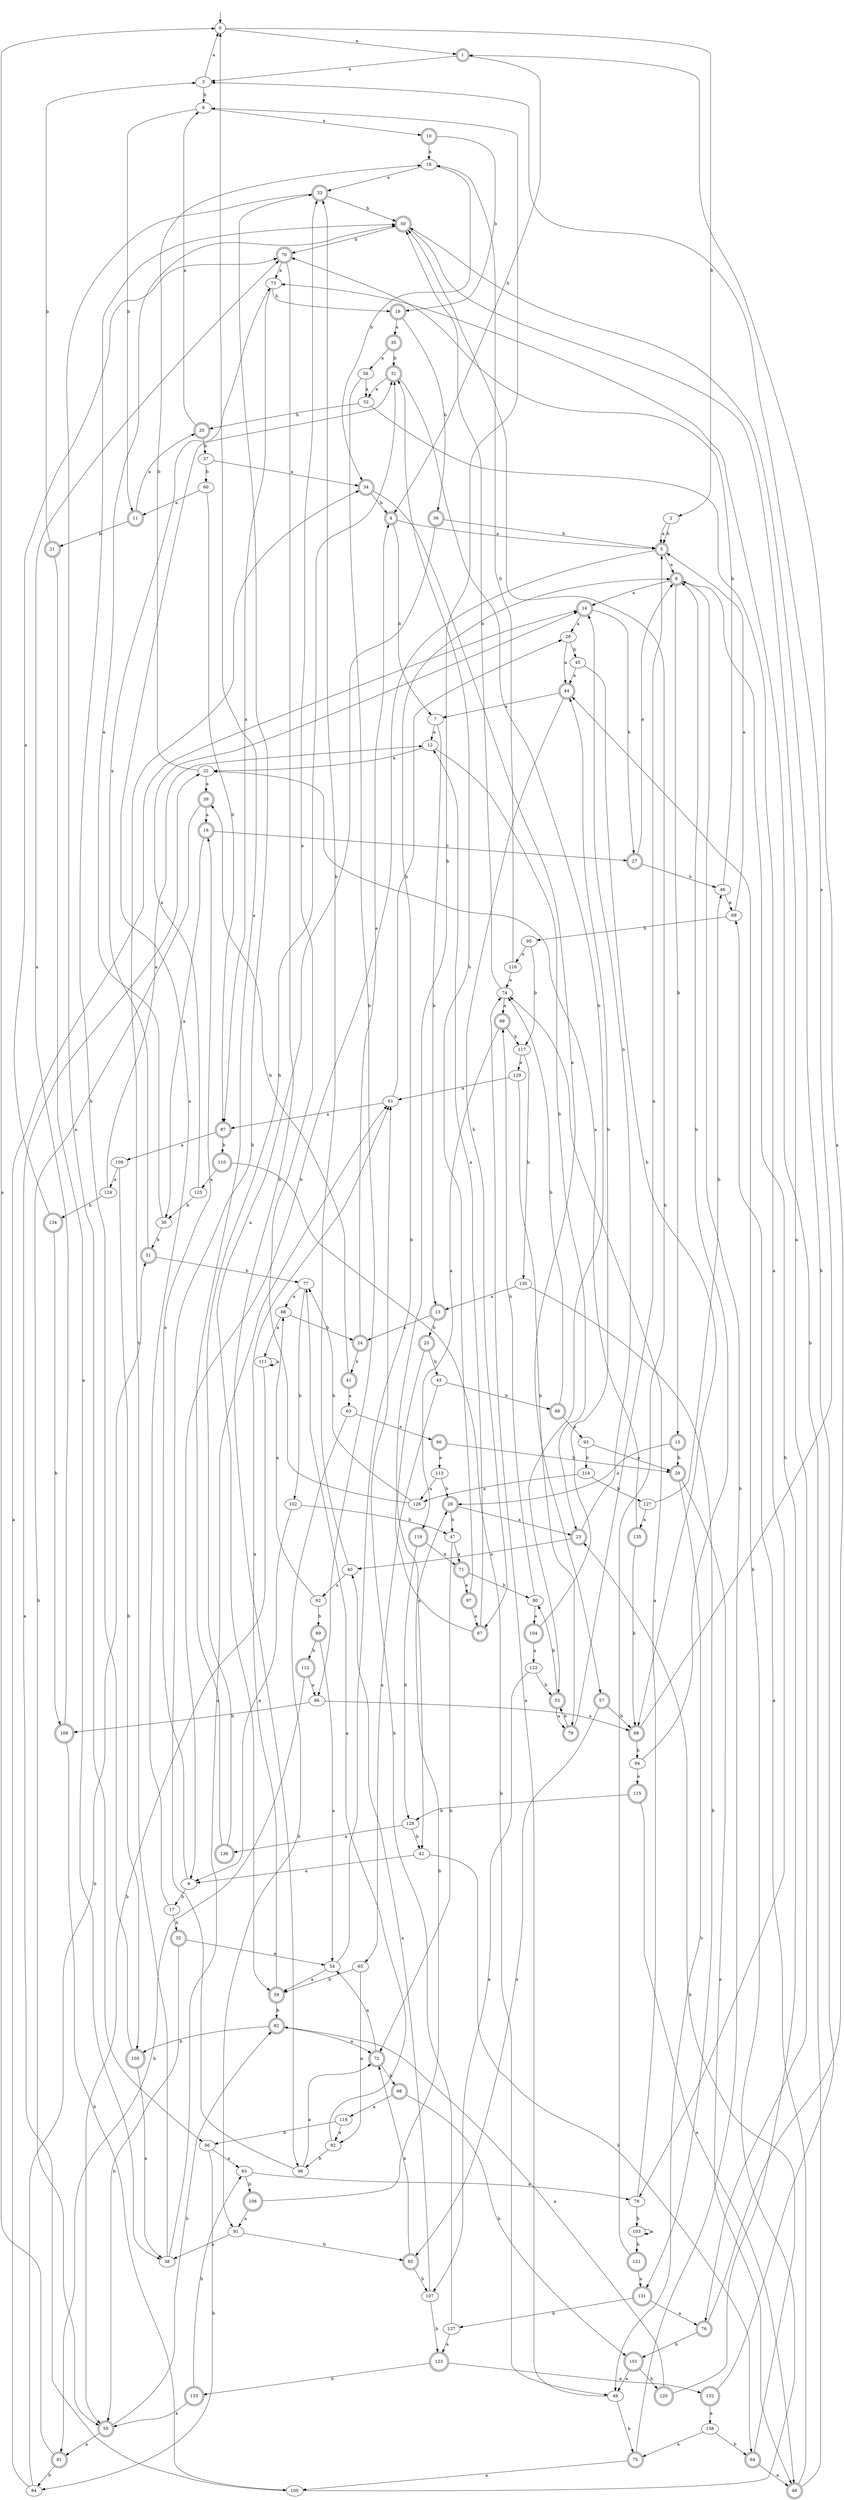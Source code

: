 digraph RandomDFA {
  __start0 [label="", shape=none];
  __start0 -> 0 [label=""];
  0 [shape=circle]
  0 -> 1 [label="a"]
  0 -> 2 [label="b"]
  1 [shape=doublecircle]
  1 -> 3 [label="a"]
  1 -> 4 [label="b"]
  2
  2 -> 5 [label="a"]
  2 -> 5 [label="b"]
  3
  3 -> 0 [label="a"]
  3 -> 6 [label="b"]
  4 [shape=doublecircle]
  4 -> 5 [label="a"]
  4 -> 7 [label="b"]
  5 [shape=doublecircle]
  5 -> 8 [label="a"]
  5 -> 9 [label="b"]
  6
  6 -> 10 [label="a"]
  6 -> 11 [label="b"]
  7
  7 -> 12 [label="a"]
  7 -> 13 [label="b"]
  8 [shape=doublecircle]
  8 -> 14 [label="a"]
  8 -> 15 [label="b"]
  9
  9 -> 16 [label="a"]
  9 -> 17 [label="b"]
  10 [shape=doublecircle]
  10 -> 18 [label="a"]
  10 -> 19 [label="b"]
  11 [shape=doublecircle]
  11 -> 20 [label="a"]
  11 -> 21 [label="b"]
  12
  12 -> 22 [label="a"]
  12 -> 23 [label="b"]
  13 [shape=doublecircle]
  13 -> 24 [label="a"]
  13 -> 25 [label="b"]
  14 [shape=doublecircle]
  14 -> 26 [label="a"]
  14 -> 27 [label="b"]
  15 [shape=doublecircle]
  15 -> 28 [label="a"]
  15 -> 29 [label="b"]
  16 [shape=doublecircle]
  16 -> 30 [label="a"]
  16 -> 27 [label="b"]
  17
  17 -> 31 [label="a"]
  17 -> 32 [label="b"]
  18
  18 -> 33 [label="a"]
  18 -> 34 [label="b"]
  19 [shape=doublecircle]
  19 -> 35 [label="a"]
  19 -> 36 [label="b"]
  20 [shape=doublecircle]
  20 -> 6 [label="a"]
  20 -> 37 [label="b"]
  21 [shape=doublecircle]
  21 -> 38 [label="a"]
  21 -> 3 [label="b"]
  22
  22 -> 39 [label="a"]
  22 -> 18 [label="b"]
  23 [shape=doublecircle]
  23 -> 40 [label="a"]
  23 -> 14 [label="b"]
  24 [shape=doublecircle]
  24 -> 4 [label="a"]
  24 -> 41 [label="b"]
  25 [shape=doublecircle]
  25 -> 42 [label="a"]
  25 -> 43 [label="b"]
  26
  26 -> 44 [label="a"]
  26 -> 45 [label="b"]
  27 [shape=doublecircle]
  27 -> 8 [label="a"]
  27 -> 46 [label="b"]
  28 [shape=doublecircle]
  28 -> 23 [label="a"]
  28 -> 47 [label="b"]
  29 [shape=doublecircle]
  29 -> 48 [label="a"]
  29 -> 49 [label="b"]
  30
  30 -> 50 [label="a"]
  30 -> 51 [label="b"]
  31 [shape=doublecircle]
  31 -> 52 [label="a"]
  31 -> 53 [label="b"]
  32 [shape=doublecircle]
  32 -> 54 [label="a"]
  32 -> 55 [label="b"]
  33 [shape=doublecircle]
  33 -> 56 [label="a"]
  33 -> 50 [label="b"]
  34 [shape=doublecircle]
  34 -> 57 [label="a"]
  34 -> 4 [label="b"]
  35 [shape=doublecircle]
  35 -> 58 [label="a"]
  35 -> 31 [label="b"]
  36 [shape=doublecircle]
  36 -> 59 [label="a"]
  36 -> 5 [label="b"]
  37
  37 -> 34 [label="a"]
  37 -> 60 [label="b"]
  38
  38 -> 61 [label="a"]
  38 -> 34 [label="b"]
  39 [shape=doublecircle]
  39 -> 16 [label="a"]
  39 -> 55 [label="b"]
  40
  40 -> 62 [label="a"]
  40 -> 33 [label="b"]
  41 [shape=doublecircle]
  41 -> 63 [label="a"]
  41 -> 39 [label="b"]
  42
  42 -> 9 [label="a"]
  42 -> 64 [label="b"]
  43
  43 -> 65 [label="a"]
  43 -> 66 [label="b"]
  44 [shape=doublecircle]
  44 -> 7 [label="a"]
  44 -> 67 [label="b"]
  45
  45 -> 44 [label="a"]
  45 -> 68 [label="b"]
  46
  46 -> 69 [label="a"]
  46 -> 70 [label="b"]
  47
  47 -> 71 [label="a"]
  47 -> 72 [label="b"]
  48 [shape=doublecircle]
  48 -> 69 [label="a"]
  48 -> 73 [label="b"]
  49
  49 -> 74 [label="a"]
  49 -> 75 [label="b"]
  50 [shape=doublecircle]
  50 -> 76 [label="a"]
  50 -> 70 [label="b"]
  51 [shape=doublecircle]
  51 -> 73 [label="a"]
  51 -> 77 [label="b"]
  52
  52 -> 78 [label="a"]
  52 -> 20 [label="b"]
  53 [shape=doublecircle]
  53 -> 79 [label="a"]
  53 -> 80 [label="b"]
  54
  54 -> 59 [label="a"]
  54 -> 8 [label="b"]
  55 [shape=doublecircle]
  55 -> 81 [label="a"]
  55 -> 82 [label="b"]
  56
  56 -> 83 [label="a"]
  56 -> 84 [label="b"]
  57 [shape=doublecircle]
  57 -> 85 [label="a"]
  57 -> 68 [label="b"]
  58
  58 -> 52 [label="a"]
  58 -> 86 [label="b"]
  59 [shape=doublecircle]
  59 -> 61 [label="a"]
  59 -> 82 [label="b"]
  60
  60 -> 11 [label="a"]
  60 -> 87 [label="b"]
  61
  61 -> 87 [label="a"]
  61 -> 26 [label="b"]
  62
  62 -> 88 [label="a"]
  62 -> 89 [label="b"]
  63
  63 -> 90 [label="a"]
  63 -> 91 [label="b"]
  64 [shape=doublecircle]
  64 -> 48 [label="a"]
  64 -> 23 [label="b"]
  65
  65 -> 92 [label="a"]
  65 -> 59 [label="b"]
  66 [shape=doublecircle]
  66 -> 93 [label="a"]
  66 -> 74 [label="b"]
  67 [shape=doublecircle]
  67 -> 12 [label="a"]
  67 -> 6 [label="b"]
  68 [shape=doublecircle]
  68 -> 3 [label="a"]
  68 -> 94 [label="b"]
  69
  69 -> 5 [label="a"]
  69 -> 95 [label="b"]
  70 [shape=doublecircle]
  70 -> 73 [label="a"]
  70 -> 96 [label="b"]
  71 [shape=doublecircle]
  71 -> 97 [label="a"]
  71 -> 80 [label="b"]
  72 [shape=doublecircle]
  72 -> 54 [label="a"]
  72 -> 98 [label="b"]
  73
  73 -> 87 [label="a"]
  73 -> 19 [label="b"]
  74
  74 -> 99 [label="a"]
  74 -> 50 [label="b"]
  75 [shape=doublecircle]
  75 -> 100 [label="a"]
  75 -> 8 [label="b"]
  76 [shape=doublecircle]
  76 -> 1 [label="a"]
  76 -> 101 [label="b"]
  77
  77 -> 88 [label="a"]
  77 -> 102 [label="b"]
  78
  78 -> 74 [label="a"]
  78 -> 103 [label="b"]
  79 [shape=doublecircle]
  79 -> 5 [label="a"]
  79 -> 53 [label="b"]
  80
  80 -> 104 [label="a"]
  80 -> 99 [label="b"]
  81 [shape=doublecircle]
  81 -> 0 [label="a"]
  81 -> 84 [label="b"]
  82 [shape=doublecircle]
  82 -> 72 [label="a"]
  82 -> 105 [label="b"]
  83
  83 -> 78 [label="a"]
  83 -> 106 [label="b"]
  84
  84 -> 14 [label="a"]
  84 -> 51 [label="b"]
  85 [shape=doublecircle]
  85 -> 72 [label="a"]
  85 -> 107 [label="b"]
  86
  86 -> 68 [label="a"]
  86 -> 108 [label="b"]
  87 [shape=doublecircle]
  87 -> 109 [label="a"]
  87 -> 110 [label="b"]
  88
  88 -> 111 [label="a"]
  88 -> 24 [label="b"]
  89 [shape=doublecircle]
  89 -> 54 [label="a"]
  89 -> 112 [label="b"]
  90 [shape=doublecircle]
  90 -> 113 [label="a"]
  90 -> 29 [label="b"]
  91
  91 -> 38 [label="a"]
  91 -> 85 [label="b"]
  92
  92 -> 77 [label="a"]
  92 -> 96 [label="b"]
  93
  93 -> 29 [label="a"]
  93 -> 114 [label="b"]
  94
  94 -> 115 [label="a"]
  94 -> 8 [label="b"]
  95
  95 -> 116 [label="a"]
  95 -> 117 [label="b"]
  96
  96 -> 72 [label="a"]
  96 -> 33 [label="b"]
  97 [shape=doublecircle]
  97 -> 67 [label="a"]
  97 -> 31 [label="b"]
  98 [shape=doublecircle]
  98 -> 118 [label="a"]
  98 -> 101 [label="b"]
  99 [shape=doublecircle]
  99 -> 119 [label="a"]
  99 -> 117 [label="b"]
  100
  100 -> 22 [label="a"]
  100 -> 44 [label="b"]
  101 [shape=doublecircle]
  101 -> 49 [label="a"]
  101 -> 120 [label="b"]
  102
  102 -> 9 [label="a"]
  102 -> 47 [label="b"]
  103
  103 -> 103 [label="a"]
  103 -> 121 [label="b"]
  104 [shape=doublecircle]
  104 -> 122 [label="a"]
  104 -> 44 [label="b"]
  105 [shape=doublecircle]
  105 -> 38 [label="a"]
  105 -> 50 [label="b"]
  106 [shape=doublecircle]
  106 -> 91 [label="a"]
  106 -> 28 [label="b"]
  107
  107 -> 40 [label="a"]
  107 -> 123 [label="b"]
  108 [shape=doublecircle]
  108 -> 70 [label="a"]
  108 -> 100 [label="b"]
  109
  109 -> 124 [label="a"]
  109 -> 105 [label="b"]
  110 [shape=doublecircle]
  110 -> 125 [label="a"]
  110 -> 49 [label="b"]
  111
  111 -> 111 [label="a"]
  111 -> 55 [label="b"]
  112 [shape=doublecircle]
  112 -> 86 [label="a"]
  112 -> 81 [label="b"]
  113
  113 -> 126 [label="a"]
  113 -> 28 [label="b"]
  114
  114 -> 126 [label="a"]
  114 -> 127 [label="b"]
  115 [shape=doublecircle]
  115 -> 48 [label="a"]
  115 -> 128 [label="b"]
  116
  116 -> 74 [label="a"]
  116 -> 18 [label="b"]
  117
  117 -> 129 [label="a"]
  117 -> 130 [label="b"]
  118
  118 -> 92 [label="a"]
  118 -> 56 [label="b"]
  119 [shape=doublecircle]
  119 -> 71 [label="a"]
  119 -> 128 [label="b"]
  120 [shape=doublecircle]
  120 -> 82 [label="a"]
  120 -> 8 [label="b"]
  121 [shape=doublecircle]
  121 -> 131 [label="a"]
  121 -> 50 [label="b"]
  122
  122 -> 107 [label="a"]
  122 -> 53 [label="b"]
  123 [shape=doublecircle]
  123 -> 132 [label="a"]
  123 -> 133 [label="b"]
  124
  124 -> 12 [label="a"]
  124 -> 134 [label="b"]
  125
  125 -> 14 [label="a"]
  125 -> 30 [label="b"]
  126
  126 -> 33 [label="a"]
  126 -> 77 [label="b"]
  127
  127 -> 135 [label="a"]
  127 -> 46 [label="b"]
  128
  128 -> 136 [label="a"]
  128 -> 42 [label="b"]
  129
  129 -> 61 [label="a"]
  129 -> 79 [label="b"]
  130
  130 -> 13 [label="a"]
  130 -> 131 [label="b"]
  131 [shape=doublecircle]
  131 -> 76 [label="a"]
  131 -> 137 [label="b"]
  132 [shape=doublecircle]
  132 -> 138 [label="a"]
  132 -> 50 [label="b"]
  133 [shape=doublecircle]
  133 -> 55 [label="a"]
  133 -> 83 [label="b"]
  134 [shape=doublecircle]
  134 -> 70 [label="a"]
  134 -> 108 [label="b"]
  135 [shape=doublecircle]
  135 -> 22 [label="a"]
  135 -> 68 [label="b"]
  136 [shape=doublecircle]
  136 -> 0 [label="a"]
  136 -> 31 [label="b"]
  137
  137 -> 123 [label="a"]
  137 -> 61 [label="b"]
  138
  138 -> 75 [label="a"]
  138 -> 64 [label="b"]
}
